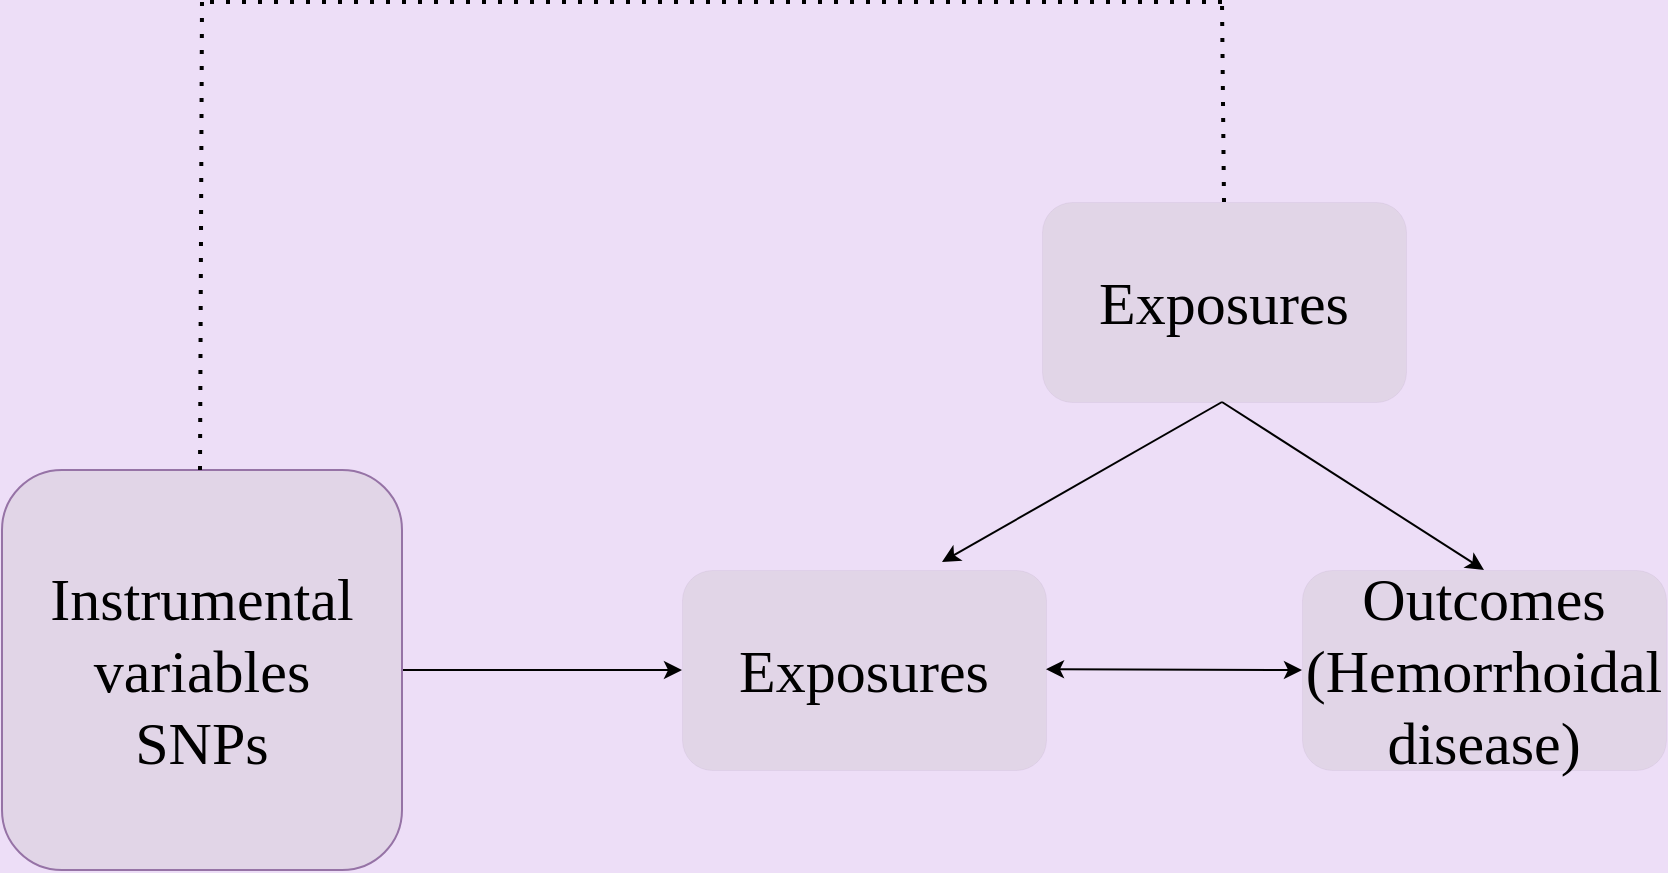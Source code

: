 <mxfile version="22.1.17" type="github" pages="2">
  <diagram name="Page-1" id="c7558073-3199-34d8-9f00-42111426c3f3">
    <mxGraphModel dx="1827" dy="1427" grid="1" gridSize="10" guides="0" tooltips="1" connect="1" arrows="0" fold="1" page="1" pageScale="1" pageWidth="1200" pageHeight="1600" background="#EDDEF7" math="0" shadow="0">
      <root>
        <mxCell id="0" />
        <mxCell id="1" parent="0" />
        <mxCell id="n3STBqGmthDvpHf1h-gc-106" style="edgeStyle=orthogonalEdgeStyle;rounded=0;orthogonalLoop=1;jettySize=auto;html=1;" edge="1" parent="1" source="n3STBqGmthDvpHf1h-gc-104">
          <mxGeometry relative="1" as="geometry">
            <mxPoint x="370.0" y="374" as="targetPoint" />
          </mxGeometry>
        </mxCell>
        <mxCell id="n3STBqGmthDvpHf1h-gc-104" value="&lt;font style=&quot;font-size: 30px;&quot;&gt;Instrumental&lt;br&gt;variables&lt;br&gt;SNPs&lt;br&gt;&lt;/font&gt;" style="whiteSpace=wrap;html=1;aspect=fixed;fillColor=#e1d5e7;strokeColor=#9673a6;rounded=1;fontFamily=Times New Roman;" vertex="1" parent="1">
          <mxGeometry x="30" y="274" width="200" height="200" as="geometry" />
        </mxCell>
        <mxCell id="n3STBqGmthDvpHf1h-gc-109" value="&lt;font style=&quot;font-size: 30px;&quot; face=&quot;Times New Roman&quot;&gt;Exposures&lt;br&gt;&lt;/font&gt;" style="whiteSpace=wrap;html=1;fillColor=#e1d5e7;strokeColor=#9673a6;shadow=0;rounded=1;glass=0;strokeWidth=0;perimeterSpacing=0;" vertex="1" parent="1">
          <mxGeometry x="370" y="324" width="182" height="100" as="geometry" />
        </mxCell>
        <mxCell id="n3STBqGmthDvpHf1h-gc-112" value="" style="endArrow=classic;startArrow=classic;html=1;rounded=0;entryX=0;entryY=0.5;entryDx=0;entryDy=0;" edge="1" parent="1" target="OSgwVG4x6NvS1gZyjeYc-1">
          <mxGeometry width="50" height="50" relative="1" as="geometry">
            <mxPoint x="552" y="373.57" as="sourcePoint" />
            <mxPoint x="670" y="374.19" as="targetPoint" />
          </mxGeometry>
        </mxCell>
        <mxCell id="OSgwVG4x6NvS1gZyjeYc-1" value="&lt;font style=&quot;font-size: 30px;&quot; face=&quot;Times New Roman&quot;&gt;Outcomes&lt;br&gt;(Hemorrhoidal disease)&lt;br&gt;&lt;/font&gt;" style="whiteSpace=wrap;html=1;fillColor=#e1d5e7;strokeColor=#9673a6;shadow=0;rounded=1;glass=0;strokeWidth=0;perimeterSpacing=0;" vertex="1" parent="1">
          <mxGeometry x="680" y="324" width="182" height="100" as="geometry" />
        </mxCell>
        <mxCell id="OSgwVG4x6NvS1gZyjeYc-2" value="&lt;font style=&quot;font-size: 30px;&quot; face=&quot;Times New Roman&quot;&gt;Exposures&lt;br&gt;&lt;/font&gt;" style="whiteSpace=wrap;html=1;fillColor=#e1d5e7;strokeColor=#9673a6;shadow=0;rounded=1;glass=0;strokeWidth=0;perimeterSpacing=0;" vertex="1" parent="1">
          <mxGeometry x="550" y="140" width="182" height="100" as="geometry" />
        </mxCell>
        <mxCell id="OSgwVG4x6NvS1gZyjeYc-5" value="" style="endArrow=none;dashed=1;html=1;dashPattern=1 3;strokeWidth=2;rounded=0;align=center;anchorPointDirection=1;snapToPoint=0;fixDash=0;" edge="1" parent="1">
          <mxGeometry width="50" height="50" relative="1" as="geometry">
            <mxPoint x="130" y="40" as="sourcePoint" />
            <mxPoint x="129" y="274" as="targetPoint" />
          </mxGeometry>
        </mxCell>
        <mxCell id="OSgwVG4x6NvS1gZyjeYc-7" value="" style="endArrow=none;dashed=1;html=1;dashPattern=1 3;strokeWidth=2;rounded=0;align=center;anchorPointDirection=1;snapToPoint=0;fixDash=0;" edge="1" parent="1">
          <mxGeometry width="50" height="50" relative="1" as="geometry">
            <mxPoint x="600" y="40" as="sourcePoint" />
            <mxPoint x="130" y="40" as="targetPoint" />
          </mxGeometry>
        </mxCell>
        <mxCell id="OSgwVG4x6NvS1gZyjeYc-8" value="" style="endArrow=none;dashed=1;html=1;dashPattern=1 3;strokeWidth=2;rounded=0;align=center;anchorPointDirection=1;snapToPoint=0;fixDash=0;" edge="1" parent="1">
          <mxGeometry width="50" height="50" relative="1" as="geometry">
            <mxPoint x="640" y="40" as="sourcePoint" />
            <mxPoint x="600" y="40" as="targetPoint" />
          </mxGeometry>
        </mxCell>
        <mxCell id="OSgwVG4x6NvS1gZyjeYc-9" value="" style="endArrow=none;dashed=1;html=1;dashPattern=1 3;strokeWidth=2;rounded=0;align=center;anchorPointDirection=1;snapToPoint=0;fixDash=0;exitX=0.5;exitY=0;exitDx=0;exitDy=0;" edge="1" parent="1" source="OSgwVG4x6NvS1gZyjeYc-2">
          <mxGeometry width="50" height="50" relative="1" as="geometry">
            <mxPoint x="640" y="120" as="sourcePoint" />
            <mxPoint x="640" y="40" as="targetPoint" />
          </mxGeometry>
        </mxCell>
        <mxCell id="OSgwVG4x6NvS1gZyjeYc-10" value="" style="endArrow=classic;html=1;rounded=0;" edge="1" parent="1">
          <mxGeometry width="50" height="50" relative="1" as="geometry">
            <mxPoint x="640" y="240" as="sourcePoint" />
            <mxPoint x="500" y="320" as="targetPoint" />
          </mxGeometry>
        </mxCell>
        <mxCell id="OSgwVG4x6NvS1gZyjeYc-11" value="" style="endArrow=classic;html=1;rounded=0;entryX=0.5;entryY=0;entryDx=0;entryDy=0;" edge="1" parent="1" target="OSgwVG4x6NvS1gZyjeYc-1">
          <mxGeometry width="50" height="50" relative="1" as="geometry">
            <mxPoint x="640" y="240" as="sourcePoint" />
            <mxPoint x="710" y="306" as="targetPoint" />
          </mxGeometry>
        </mxCell>
      </root>
    </mxGraphModel>
  </diagram>
  <diagram id="1qIgBPW-G-O9hSjA5nVU" name="第 2 页">
    <mxGraphModel dx="1005" dy="785" grid="1" gridSize="10" guides="1" tooltips="1" connect="1" arrows="1" fold="1" page="1" pageScale="1" pageWidth="827" pageHeight="1169" math="0" shadow="0">
      <root>
        <mxCell id="0" />
        <mxCell id="1" parent="0" />
      </root>
    </mxGraphModel>
  </diagram>
</mxfile>
